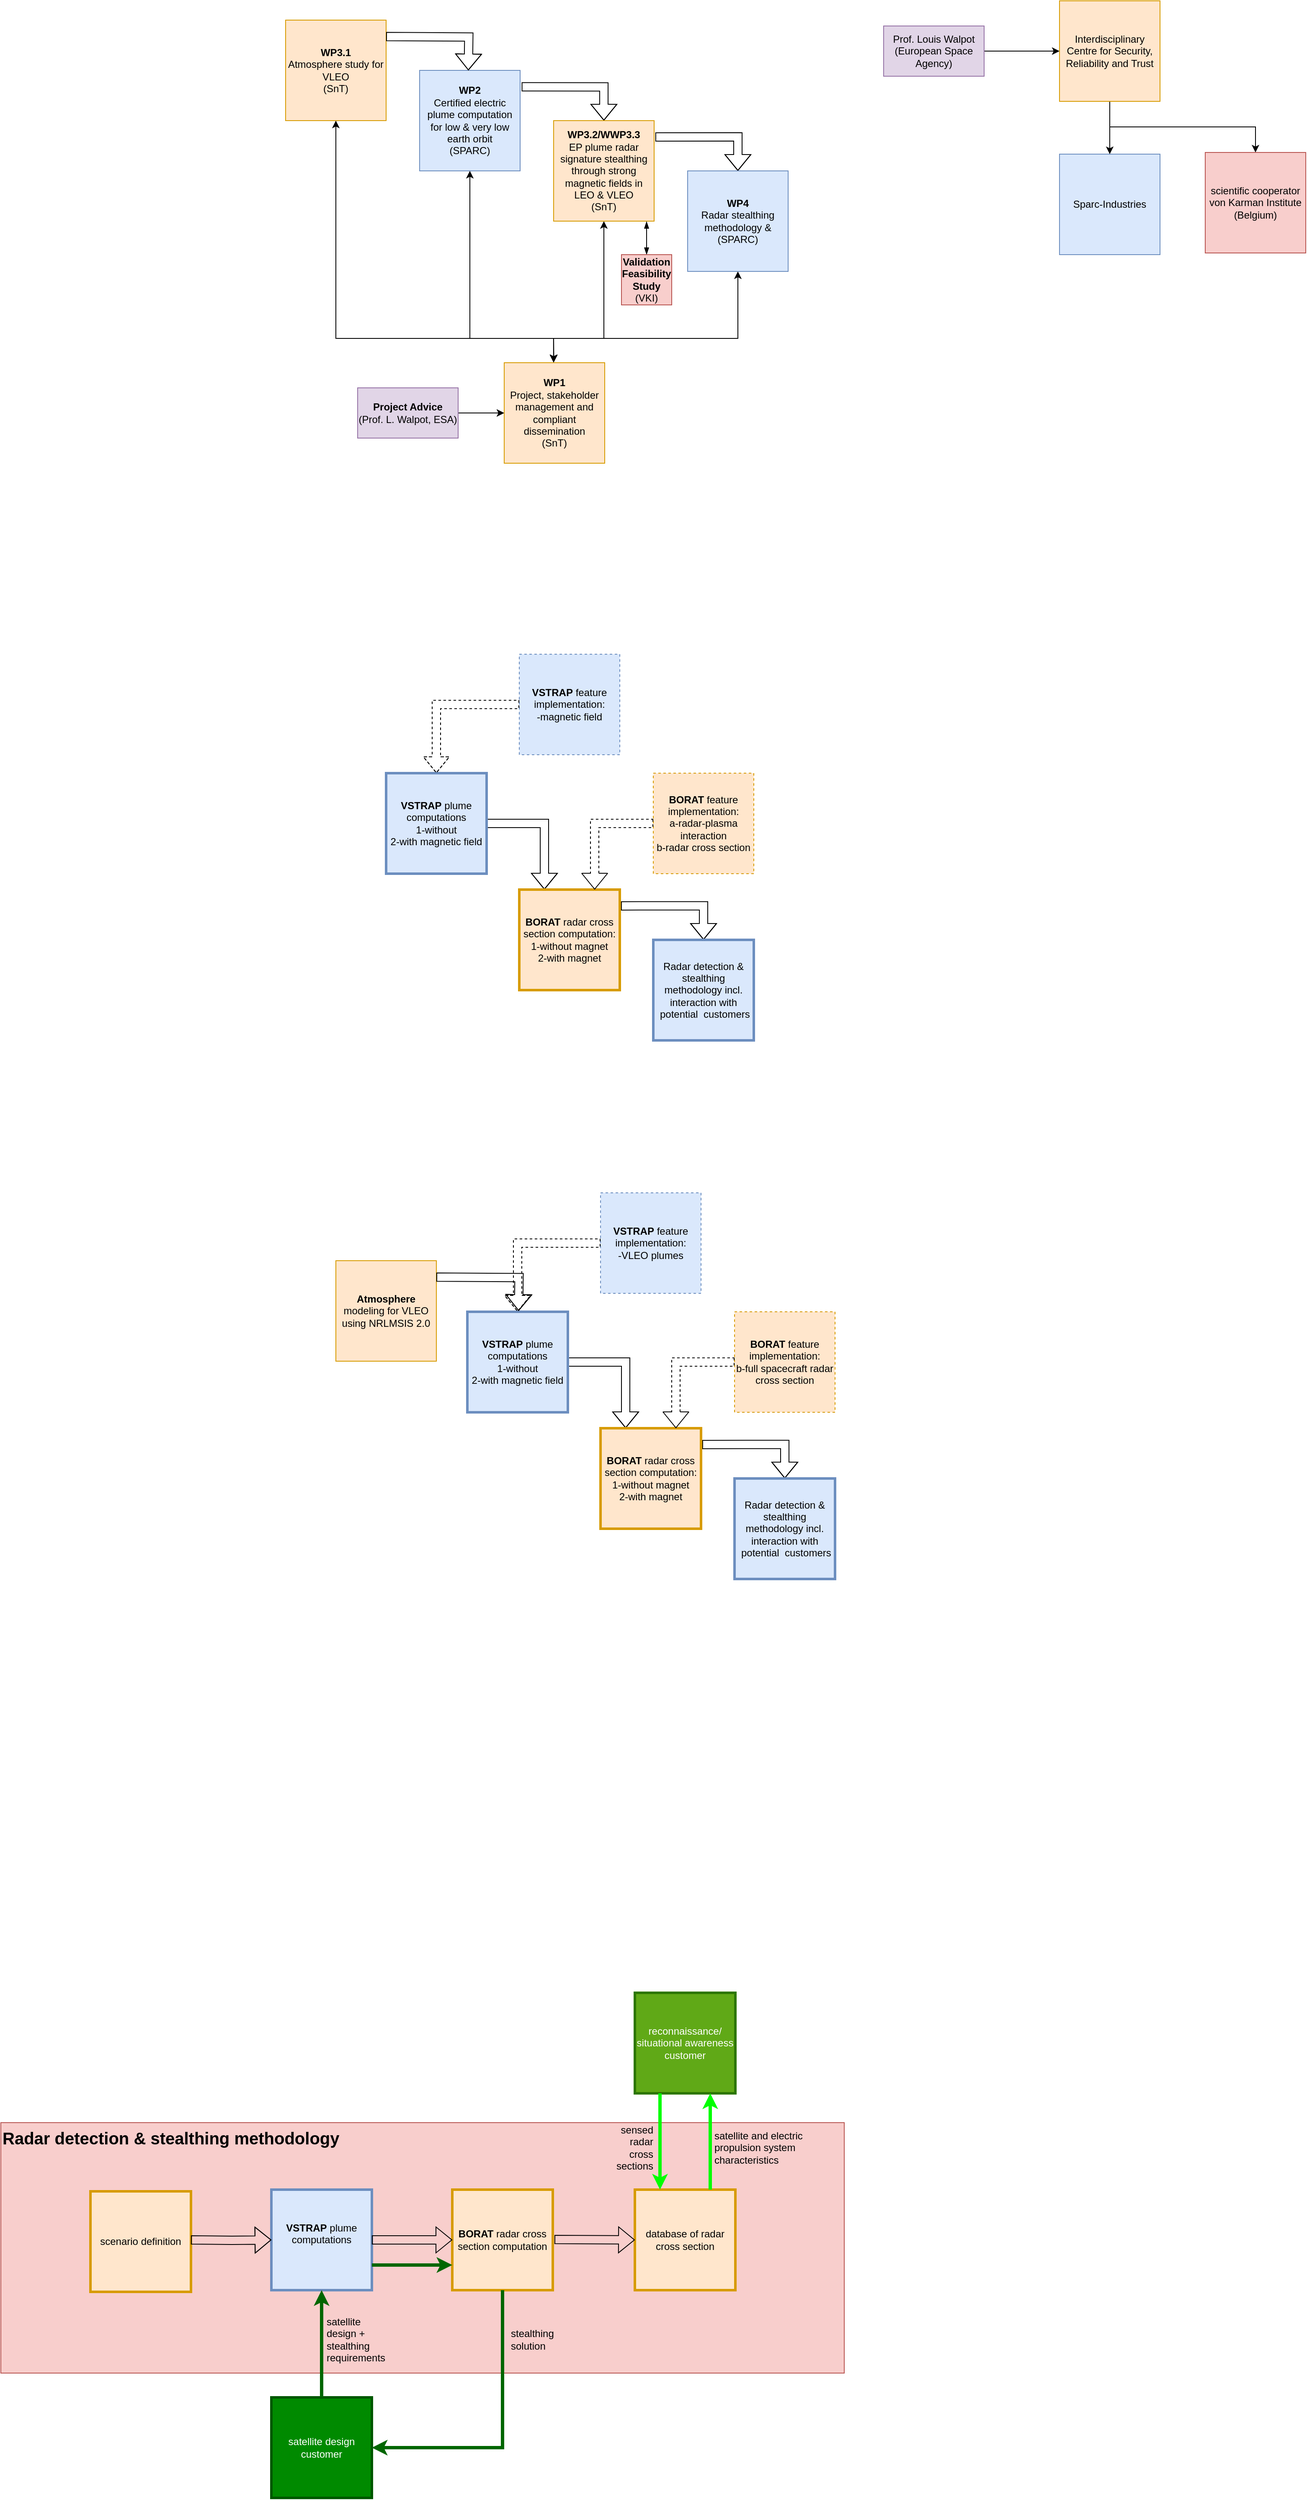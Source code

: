 <mxfile version="20.7.4" type="device"><diagram id="DFVE3U21liSkLKEEEODE" name="Page-1"><mxGraphModel dx="2284" dy="754" grid="0" gridSize="10" guides="1" tooltips="1" connect="1" arrows="1" fold="1" page="1" pageScale="1" pageWidth="850" pageHeight="1100" math="0" shadow="0"><root><mxCell id="0"/><mxCell id="1" parent="0"/><mxCell id="YZTKvlMjnJpBLGsjX8JX-17" value="&lt;span style=&quot;font-size: 20px;&quot;&gt;Radar detection &amp;amp; stealthing methodology&lt;/span&gt;" style="rounded=0;whiteSpace=wrap;html=1;verticalAlign=top;align=left;fillColor=#f8cecc;strokeColor=#b85450;fontStyle=1;fontSize=20;" parent="1" vertex="1"><mxGeometry x="-340" y="2730" width="1007" height="299" as="geometry"/></mxCell><mxCell id="6u80KyBXNDFzt-EY8-pE-4" style="edgeStyle=orthogonalEdgeStyle;rounded=0;orthogonalLoop=1;jettySize=auto;html=1;exitX=1.015;exitY=0.164;exitDx=0;exitDy=0;entryX=0.5;entryY=0;entryDx=0;entryDy=0;exitPerimeter=0;shape=flexArrow;" parent="1" source="6u80KyBXNDFzt-EY8-pE-1" target="6u80KyBXNDFzt-EY8-pE-2" edge="1"><mxGeometry relative="1" as="geometry"/></mxCell><mxCell id="6u80KyBXNDFzt-EY8-pE-1" value="&lt;b&gt;WP2&lt;/b&gt;&lt;br&gt;&lt;span&gt;Certified electric plume computation for low &amp;amp; very low earth orbit&lt;br&gt;(SPARC)&lt;br&gt;&lt;/span&gt;" style="whiteSpace=wrap;html=1;aspect=fixed;fillColor=#dae8fc;strokeColor=#6c8ebf;" parent="1" vertex="1"><mxGeometry x="160" y="280" width="120" height="120" as="geometry"/></mxCell><mxCell id="6u80KyBXNDFzt-EY8-pE-7" style="edgeStyle=orthogonalEdgeStyle;rounded=0;orthogonalLoop=1;jettySize=auto;html=1;exitX=1.012;exitY=0.162;exitDx=0;exitDy=0;entryX=0.5;entryY=0;entryDx=0;entryDy=0;exitPerimeter=0;shape=flexArrow;" parent="1" source="6u80KyBXNDFzt-EY8-pE-2" target="6u80KyBXNDFzt-EY8-pE-5" edge="1"><mxGeometry relative="1" as="geometry"/></mxCell><mxCell id="6u80KyBXNDFzt-EY8-pE-11" style="edgeStyle=orthogonalEdgeStyle;rounded=0;orthogonalLoop=1;jettySize=auto;html=1;exitX=0.5;exitY=1;exitDx=0;exitDy=0;strokeColor=default;startArrow=classic;startFill=1;endArrow=classic;endFill=1;entryX=0.49;entryY=-0.001;entryDx=0;entryDy=0;entryPerimeter=0;" parent="1" source="6u80KyBXNDFzt-EY8-pE-2" target="6u80KyBXNDFzt-EY8-pE-9" edge="1"><mxGeometry relative="1" as="geometry"><mxPoint x="300" y="550" as="targetPoint"/><Array as="points"><mxPoint x="380" y="600"/><mxPoint x="320" y="600"/><mxPoint x="320" y="629"/></Array></mxGeometry></mxCell><mxCell id="6u80KyBXNDFzt-EY8-pE-2" value="&lt;b&gt;WP3.2/WWP3.3&lt;/b&gt;&lt;br&gt;&lt;span&gt;EP plume radar signature stealthing through strong magnetic fields in LEO &amp;amp; VLEO&lt;br&gt;(SnT)&lt;br&gt;&lt;/span&gt;" style="whiteSpace=wrap;html=1;aspect=fixed;fillColor=#ffe6cc;strokeColor=#d79b00;" parent="1" vertex="1"><mxGeometry x="320" y="340" width="120" height="120" as="geometry"/></mxCell><mxCell id="6u80KyBXNDFzt-EY8-pE-12" style="edgeStyle=orthogonalEdgeStyle;rounded=0;orthogonalLoop=1;jettySize=auto;html=1;exitX=0.5;exitY=1;exitDx=0;exitDy=0;strokeColor=default;startArrow=classic;startFill=1;endArrow=classic;endFill=1;entryX=0.495;entryY=-0.007;entryDx=0;entryDy=0;entryPerimeter=0;" parent="1" source="6u80KyBXNDFzt-EY8-pE-5" target="6u80KyBXNDFzt-EY8-pE-9" edge="1"><mxGeometry relative="1" as="geometry"><mxPoint x="260" y="600" as="targetPoint"/><Array as="points"><mxPoint x="540" y="600"/><mxPoint x="320" y="600"/><mxPoint x="320" y="628"/></Array></mxGeometry></mxCell><mxCell id="6u80KyBXNDFzt-EY8-pE-5" value="&lt;b&gt;WP4&lt;/b&gt;&lt;br&gt;&lt;div&gt;&lt;span&gt;Radar stealthing methodology &amp;amp; &lt;br&gt;&lt;/span&gt;&lt;/div&gt;&lt;div&gt;&lt;span&gt;(SPARC)&lt;/span&gt;&lt;/div&gt;" style="whiteSpace=wrap;html=1;aspect=fixed;fillColor=#dae8fc;strokeColor=#6c8ebf;" parent="1" vertex="1"><mxGeometry x="480" y="400" width="120" height="120" as="geometry"/></mxCell><mxCell id="6u80KyBXNDFzt-EY8-pE-10" style="edgeStyle=orthogonalEdgeStyle;rounded=0;orthogonalLoop=1;jettySize=auto;html=1;exitX=0.493;exitY=-0.004;exitDx=0;exitDy=0;endArrow=classic;endFill=1;strokeColor=default;startArrow=classic;startFill=1;exitPerimeter=0;" parent="1" source="6u80KyBXNDFzt-EY8-pE-9" target="6u80KyBXNDFzt-EY8-pE-1" edge="1"><mxGeometry relative="1" as="geometry"><Array as="points"><mxPoint x="320" y="622"/><mxPoint x="320" y="622"/><mxPoint x="320" y="600"/><mxPoint x="220" y="600"/></Array></mxGeometry></mxCell><mxCell id="6u80KyBXNDFzt-EY8-pE-9" value="&lt;b&gt;WP1&lt;/b&gt;&lt;br&gt;&lt;span&gt;Project, stakeholder management and compliant dissemination&lt;/span&gt;&lt;br&gt;&lt;span&gt;(SnT)&lt;/span&gt;" style="whiteSpace=wrap;html=1;aspect=fixed;fillColor=#ffe6cc;strokeColor=#d79b00;" parent="1" vertex="1"><mxGeometry x="261" y="629" width="120" height="120" as="geometry"/></mxCell><mxCell id="WapiQG-VlsCUMoSiwlXK-1" value="&lt;b&gt;WP3.1&lt;/b&gt;&lt;br&gt;&lt;span&gt;Atmosphere study for VLEO&lt;br&gt;(SnT)&lt;br&gt;&lt;/span&gt;" style="whiteSpace=wrap;html=1;aspect=fixed;fillColor=#ffe6cc;strokeColor=#d79b00;" parent="1" vertex="1"><mxGeometry y="220" width="120" height="120" as="geometry"/></mxCell><mxCell id="WapiQG-VlsCUMoSiwlXK-2" style="edgeStyle=orthogonalEdgeStyle;rounded=0;orthogonalLoop=1;jettySize=auto;html=1;exitX=1.015;exitY=0.164;exitDx=0;exitDy=0;entryX=0.5;entryY=0;entryDx=0;entryDy=0;exitPerimeter=0;shape=flexArrow;" parent="1" edge="1"><mxGeometry relative="1" as="geometry"><mxPoint x="120.0" y="239.68" as="sourcePoint"/><mxPoint x="218.2" y="280.0" as="targetPoint"/></mxGeometry></mxCell><mxCell id="WapiQG-VlsCUMoSiwlXK-3" style="edgeStyle=orthogonalEdgeStyle;rounded=0;orthogonalLoop=1;jettySize=auto;html=1;endArrow=classic;endFill=1;strokeColor=default;startArrow=classic;startFill=1;exitX=0.491;exitY=-0.003;exitDx=0;exitDy=0;exitPerimeter=0;entryX=0.5;entryY=1;entryDx=0;entryDy=0;" parent="1" source="6u80KyBXNDFzt-EY8-pE-9" target="WapiQG-VlsCUMoSiwlXK-1" edge="1"><mxGeometry relative="1" as="geometry"><Array as="points"><mxPoint x="320" y="600"/><mxPoint x="60" y="600"/></Array><mxPoint x="259" y="619" as="sourcePoint"/><mxPoint x="64" y="400" as="targetPoint"/></mxGeometry></mxCell><mxCell id="r7LQb18F4gSGtSUEHotT-3" style="edgeStyle=orthogonalEdgeStyle;rounded=0;orthogonalLoop=1;jettySize=auto;html=1;" parent="1" source="r7LQb18F4gSGtSUEHotT-2" target="6u80KyBXNDFzt-EY8-pE-9" edge="1"><mxGeometry relative="1" as="geometry"/></mxCell><mxCell id="r7LQb18F4gSGtSUEHotT-2" value="&lt;b&gt;Project Advice&lt;br&gt;&lt;/b&gt;(Prof. L. Walpot, ESA)&lt;span&gt;&lt;/span&gt;" style="rounded=0;whiteSpace=wrap;html=1;fillColor=#e1d5e7;strokeColor=#9673a6;" parent="1" vertex="1"><mxGeometry x="86" y="659" width="120" height="60" as="geometry"/></mxCell><mxCell id="r7LQb18F4gSGtSUEHotT-5" style="edgeStyle=orthogonalEdgeStyle;rounded=0;orthogonalLoop=1;jettySize=auto;html=1;entryX=0.925;entryY=1.003;entryDx=0;entryDy=0;entryPerimeter=0;endArrow=blockThin;endFill=1;startArrow=blockThin;startFill=1;" parent="1" source="r7LQb18F4gSGtSUEHotT-4" target="6u80KyBXNDFzt-EY8-pE-2" edge="1"><mxGeometry relative="1" as="geometry"/></mxCell><mxCell id="r7LQb18F4gSGtSUEHotT-4" value="&lt;b&gt;Validation Feasibility Study &lt;/b&gt;(VKI)" style="whiteSpace=wrap;html=1;aspect=fixed;fillColor=#f8cecc;strokeColor=#b85450;" parent="1" vertex="1"><mxGeometry x="401" y="500" width="60" height="60" as="geometry"/></mxCell><mxCell id="D5QPej1WfwV8z0YU9p-y-1" style="edgeStyle=orthogonalEdgeStyle;rounded=0;orthogonalLoop=1;jettySize=auto;html=1;exitX=1;exitY=0.5;exitDx=0;exitDy=0;entryX=0.25;entryY=0;entryDx=0;entryDy=0;shape=flexArrow;" parent="1" source="D5QPej1WfwV8z0YU9p-y-2" target="D5QPej1WfwV8z0YU9p-y-5" edge="1"><mxGeometry relative="1" as="geometry"/></mxCell><mxCell id="D5QPej1WfwV8z0YU9p-y-2" value="&lt;b&gt;VSTRAP&lt;/b&gt;&lt;span&gt; plume computations&lt;br&gt;&lt;/span&gt;&lt;div&gt;&lt;span&gt;1-without&lt;/span&gt;&lt;/div&gt;&lt;div&gt;&lt;span&gt;2-with magnetic field&lt;/span&gt;&lt;/div&gt;&lt;div&gt;&lt;span&gt;&lt;/span&gt;&lt;/div&gt;" style="whiteSpace=wrap;html=1;aspect=fixed;fillColor=#dae8fc;strokeColor=#6c8ebf;strokeWidth=3;" parent="1" vertex="1"><mxGeometry x="120" y="1119" width="120" height="120" as="geometry"/></mxCell><mxCell id="D5QPej1WfwV8z0YU9p-y-3" style="edgeStyle=orthogonalEdgeStyle;rounded=0;orthogonalLoop=1;jettySize=auto;html=1;exitX=1.012;exitY=0.162;exitDx=0;exitDy=0;entryX=0.5;entryY=0;entryDx=0;entryDy=0;exitPerimeter=0;shape=flexArrow;" parent="1" source="D5QPej1WfwV8z0YU9p-y-5" target="D5QPej1WfwV8z0YU9p-y-8" edge="1"><mxGeometry relative="1" as="geometry"/></mxCell><mxCell id="D5QPej1WfwV8z0YU9p-y-5" value="&lt;div&gt;&lt;span&gt;&lt;b&gt;BORAT &lt;/b&gt;radar cross section computation:&lt;/span&gt;&lt;/div&gt;&lt;div&gt;&lt;span&gt;1-without magnet&lt;/span&gt;&lt;/div&gt;&lt;div&gt;&lt;span&gt;2-with magnet&lt;br&gt;&lt;/span&gt;&lt;/div&gt;&lt;div&gt;&lt;span&gt;&lt;/span&gt;&lt;/div&gt;" style="whiteSpace=wrap;html=1;aspect=fixed;fillColor=#ffe6cc;strokeColor=#d79b00;strokeWidth=3;" parent="1" vertex="1"><mxGeometry x="279" y="1258" width="120" height="120" as="geometry"/></mxCell><mxCell id="D5QPej1WfwV8z0YU9p-y-8" value="&lt;span&gt;Radar detection &amp;amp; stealthing methodology incl. interaction with&lt;br&gt;&lt;/span&gt;&lt;div&gt;&amp;nbsp;potential&amp;nbsp; customers &lt;br&gt;&lt;/div&gt;" style="whiteSpace=wrap;html=1;aspect=fixed;fillColor=#dae8fc;strokeColor=#6c8ebf;strokeWidth=3;" parent="1" vertex="1"><mxGeometry x="439" y="1318" width="120" height="120" as="geometry"/></mxCell><mxCell id="D5QPej1WfwV8z0YU9p-y-29" value="&lt;div&gt;&lt;span&gt;&lt;b&gt;BORAT&lt;/b&gt; feature implementation:&lt;/span&gt;&lt;/div&gt;&lt;div&gt;&lt;span&gt;a-radar-plasma interaction&lt;/span&gt;&lt;/div&gt;&lt;div&gt;&lt;span&gt;b-radar cross section&lt;br&gt;&lt;/span&gt;&lt;/div&gt;&lt;div&gt;&lt;span&gt;&lt;/span&gt;&lt;/div&gt;" style="whiteSpace=wrap;html=1;aspect=fixed;fillColor=#ffe6cc;strokeColor=#d79b00;dashed=1;" parent="1" vertex="1"><mxGeometry x="439" y="1119" width="120" height="120" as="geometry"/></mxCell><mxCell id="D5QPej1WfwV8z0YU9p-y-30" style="edgeStyle=orthogonalEdgeStyle;rounded=0;orthogonalLoop=1;jettySize=auto;html=1;exitX=0;exitY=0.5;exitDx=0;exitDy=0;shape=flexArrow;entryX=0.75;entryY=0;entryDx=0;entryDy=0;dashed=1;" parent="1" source="D5QPej1WfwV8z0YU9p-y-29" target="D5QPej1WfwV8z0YU9p-y-5" edge="1"><mxGeometry relative="1" as="geometry"><mxPoint x="251.8" y="1148.68" as="sourcePoint"/><mxPoint x="339" y="1257" as="targetPoint"/></mxGeometry></mxCell><mxCell id="D5QPej1WfwV8z0YU9p-y-31" value="&lt;div&gt;&lt;b&gt;VSTRAP&lt;/b&gt;&lt;span&gt; feature implementation:&lt;/span&gt;&lt;/div&gt;&lt;div&gt;&lt;span&gt;-magnetic field&lt;br&gt;&lt;/span&gt;&lt;span&gt;&lt;/span&gt;&lt;/div&gt;&lt;div&gt;&lt;span&gt;&lt;/span&gt;&lt;/div&gt;" style="whiteSpace=wrap;html=1;aspect=fixed;fillColor=#dae8fc;strokeColor=#6c8ebf;dashed=1;" parent="1" vertex="1"><mxGeometry x="279" y="977" width="120" height="120" as="geometry"/></mxCell><mxCell id="D5QPej1WfwV8z0YU9p-y-32" style="edgeStyle=orthogonalEdgeStyle;rounded=0;orthogonalLoop=1;jettySize=auto;html=1;exitX=0;exitY=0.5;exitDx=0;exitDy=0;shape=flexArrow;entryX=0.5;entryY=0;entryDx=0;entryDy=0;dashed=1;" parent="1" source="D5QPej1WfwV8z0YU9p-y-31" target="D5QPej1WfwV8z0YU9p-y-2" edge="1"><mxGeometry relative="1" as="geometry"><mxPoint x="274" y="1040" as="sourcePoint"/><mxPoint x="174" y="1119" as="targetPoint"/></mxGeometry></mxCell><mxCell id="D5QPej1WfwV8z0YU9p-y-33" style="edgeStyle=orthogonalEdgeStyle;rounded=0;orthogonalLoop=1;jettySize=auto;html=1;exitX=1;exitY=0.5;exitDx=0;exitDy=0;entryX=0.25;entryY=0;entryDx=0;entryDy=0;shape=flexArrow;" parent="1" source="D5QPej1WfwV8z0YU9p-y-34" target="D5QPej1WfwV8z0YU9p-y-36" edge="1"><mxGeometry relative="1" as="geometry"/></mxCell><mxCell id="D5QPej1WfwV8z0YU9p-y-34" value="&lt;b&gt;VSTRAP&lt;/b&gt;&lt;span&gt; plume computations&lt;br&gt;&lt;/span&gt;&lt;div&gt;&lt;span&gt;1-without&lt;/span&gt;&lt;/div&gt;&lt;div&gt;&lt;span&gt;2-with magnetic field&lt;/span&gt;&lt;/div&gt;&lt;div&gt;&lt;span&gt;&lt;/span&gt;&lt;/div&gt;" style="whiteSpace=wrap;html=1;aspect=fixed;fillColor=#dae8fc;strokeColor=#6c8ebf;strokeWidth=3;" parent="1" vertex="1"><mxGeometry x="217" y="1762" width="120" height="120" as="geometry"/></mxCell><mxCell id="D5QPej1WfwV8z0YU9p-y-35" style="edgeStyle=orthogonalEdgeStyle;rounded=0;orthogonalLoop=1;jettySize=auto;html=1;exitX=1.012;exitY=0.162;exitDx=0;exitDy=0;entryX=0.5;entryY=0;entryDx=0;entryDy=0;exitPerimeter=0;shape=flexArrow;" parent="1" source="D5QPej1WfwV8z0YU9p-y-36" target="D5QPej1WfwV8z0YU9p-y-38" edge="1"><mxGeometry relative="1" as="geometry"/></mxCell><mxCell id="D5QPej1WfwV8z0YU9p-y-36" value="&lt;div&gt;&lt;span&gt;&lt;b&gt;BORAT &lt;/b&gt;radar cross section computation:&lt;/span&gt;&lt;/div&gt;&lt;div&gt;&lt;span&gt;1-without magnet&lt;/span&gt;&lt;/div&gt;&lt;div&gt;&lt;span&gt;2-with magnet&lt;br&gt;&lt;/span&gt;&lt;/div&gt;&lt;div&gt;&lt;span&gt;&lt;/span&gt;&lt;/div&gt;" style="whiteSpace=wrap;html=1;aspect=fixed;fillColor=#ffe6cc;strokeColor=#d79b00;strokeWidth=3;" parent="1" vertex="1"><mxGeometry x="376" y="1901" width="120" height="120" as="geometry"/></mxCell><mxCell id="D5QPej1WfwV8z0YU9p-y-38" value="&lt;span&gt;Radar detection &amp;amp; stealthing methodology incl. interaction with&lt;br&gt;&lt;/span&gt;&lt;div&gt;&amp;nbsp;potential&amp;nbsp; customers &lt;br&gt;&lt;/div&gt;" style="whiteSpace=wrap;html=1;aspect=fixed;fillColor=#dae8fc;strokeColor=#6c8ebf;strokeWidth=3;" parent="1" vertex="1"><mxGeometry x="536" y="1961" width="120" height="120" as="geometry"/></mxCell><mxCell id="D5QPej1WfwV8z0YU9p-y-40" value="&lt;div&gt;&lt;span&gt;&lt;b&gt;BORAT&lt;/b&gt; feature implementation:&lt;/span&gt;&lt;/div&gt;&lt;div&gt;&lt;span&gt;b-full spacecraft radar cross section&lt;br&gt;&lt;/span&gt;&lt;/div&gt;&lt;div&gt;&lt;span&gt;&lt;/span&gt;&lt;/div&gt;" style="whiteSpace=wrap;html=1;aspect=fixed;fillColor=#ffe6cc;strokeColor=#d79b00;dashed=1;" parent="1" vertex="1"><mxGeometry x="536" y="1762" width="120" height="120" as="geometry"/></mxCell><mxCell id="D5QPej1WfwV8z0YU9p-y-41" style="edgeStyle=orthogonalEdgeStyle;rounded=0;orthogonalLoop=1;jettySize=auto;html=1;exitX=0;exitY=0.5;exitDx=0;exitDy=0;shape=flexArrow;entryX=0.75;entryY=0;entryDx=0;entryDy=0;dashed=1;" parent="1" source="D5QPej1WfwV8z0YU9p-y-40" target="D5QPej1WfwV8z0YU9p-y-36" edge="1"><mxGeometry relative="1" as="geometry"><mxPoint x="348.8" y="1791.68" as="sourcePoint"/><mxPoint x="436" y="1900" as="targetPoint"/></mxGeometry></mxCell><mxCell id="D5QPej1WfwV8z0YU9p-y-42" value="&lt;div&gt;&lt;b&gt;VSTRAP&lt;/b&gt;&lt;span&gt; feature implementation:&lt;/span&gt;&lt;/div&gt;&lt;div&gt;&lt;span&gt;-VLEO plumes&lt;br&gt;&lt;/span&gt;&lt;span&gt;&lt;/span&gt;&lt;/div&gt;&lt;div&gt;&lt;span&gt;&lt;/span&gt;&lt;/div&gt;" style="whiteSpace=wrap;html=1;aspect=fixed;fillColor=#dae8fc;strokeColor=#6c8ebf;dashed=1;" parent="1" vertex="1"><mxGeometry x="376" y="1620" width="120" height="120" as="geometry"/></mxCell><mxCell id="D5QPej1WfwV8z0YU9p-y-43" style="edgeStyle=orthogonalEdgeStyle;rounded=0;orthogonalLoop=1;jettySize=auto;html=1;exitX=0;exitY=0.5;exitDx=0;exitDy=0;shape=flexArrow;entryX=0.5;entryY=0;entryDx=0;entryDy=0;dashed=1;" parent="1" source="D5QPej1WfwV8z0YU9p-y-42" target="D5QPej1WfwV8z0YU9p-y-34" edge="1"><mxGeometry relative="1" as="geometry"><mxPoint x="371" y="1683" as="sourcePoint"/><mxPoint x="271" y="1762" as="targetPoint"/></mxGeometry></mxCell><mxCell id="D5QPej1WfwV8z0YU9p-y-44" value="&lt;b&gt;Atmosphere &lt;/b&gt;modeling for VLEO using &lt;span class=&quot;MuiTypography-root MuiFormControlLabel-label MuiTypography-body1&quot;&gt;&lt;span&gt;NRLMSIS 2.0&lt;/span&gt;&lt;/span&gt;&lt;span&gt;&lt;/span&gt;" style="whiteSpace=wrap;html=1;aspect=fixed;fillColor=#ffe6cc;strokeColor=#d79b00;" parent="1" vertex="1"><mxGeometry x="60" y="1701" width="120" height="120" as="geometry"/></mxCell><mxCell id="D5QPej1WfwV8z0YU9p-y-45" style="edgeStyle=orthogonalEdgeStyle;rounded=0;orthogonalLoop=1;jettySize=auto;html=1;exitX=1.015;exitY=0.164;exitDx=0;exitDy=0;entryX=0.5;entryY=0;entryDx=0;entryDy=0;exitPerimeter=0;shape=flexArrow;" parent="1" edge="1"><mxGeometry relative="1" as="geometry"><mxPoint x="180.0" y="1720.68" as="sourcePoint"/><mxPoint x="278.2" y="1761" as="targetPoint"/></mxGeometry></mxCell><mxCell id="YZTKvlMjnJpBLGsjX8JX-2" value="&lt;b&gt;VSTRAP&lt;/b&gt;&lt;span&gt; plume computations&lt;br&gt;&lt;/span&gt;&lt;br&gt;&lt;div&gt;&lt;span&gt;&lt;/span&gt;&lt;/div&gt;" style="whiteSpace=wrap;html=1;aspect=fixed;fillColor=#dae8fc;strokeColor=#6c8ebf;strokeWidth=3;" parent="1" vertex="1"><mxGeometry x="-17" y="2810" width="120" height="120" as="geometry"/></mxCell><mxCell id="YZTKvlMjnJpBLGsjX8JX-4" value="&lt;div&gt;&lt;span&gt;&lt;b&gt;BORAT &lt;/b&gt;radar cross section computation&lt;/span&gt;&lt;/div&gt;&lt;div&gt;&lt;span&gt;&lt;/span&gt;&lt;/div&gt;" style="whiteSpace=wrap;html=1;aspect=fixed;fillColor=#ffe6cc;strokeColor=#d79b00;strokeWidth=3;" parent="1" vertex="1"><mxGeometry x="199" y="2810" width="120" height="120" as="geometry"/></mxCell><mxCell id="YZTKvlMjnJpBLGsjX8JX-16" value="database of radar cross section" style="whiteSpace=wrap;html=1;aspect=fixed;fillColor=#ffe6cc;strokeColor=#d79b00;strokeWidth=3;" parent="1" vertex="1"><mxGeometry x="417" y="2810" width="120" height="120" as="geometry"/></mxCell><mxCell id="YZTKvlMjnJpBLGsjX8JX-19" value="reconnaissance/&lt;br&gt;situational awareness customer" style="whiteSpace=wrap;html=1;aspect=fixed;fillColor=#60a917;strokeColor=#2D7600;strokeWidth=3;fontColor=#ffffff;" parent="1" vertex="1"><mxGeometry x="417" y="2575" width="120" height="120" as="geometry"/></mxCell><mxCell id="YZTKvlMjnJpBLGsjX8JX-24" value="scenario definition" style="whiteSpace=wrap;html=1;aspect=fixed;fillColor=#ffe6cc;strokeColor=#d79b00;strokeWidth=3;" parent="1" vertex="1"><mxGeometry x="-233" y="2812" width="120" height="120" as="geometry"/></mxCell><mxCell id="YZTKvlMjnJpBLGsjX8JX-1" style="edgeStyle=orthogonalEdgeStyle;rounded=0;orthogonalLoop=1;jettySize=auto;html=1;exitX=1;exitY=0.5;exitDx=0;exitDy=0;shape=flexArrow;" parent="1" source="YZTKvlMjnJpBLGsjX8JX-2" target="YZTKvlMjnJpBLGsjX8JX-4" edge="1"><mxGeometry relative="1" as="geometry"/></mxCell><mxCell id="YZTKvlMjnJpBLGsjX8JX-21" style="edgeStyle=orthogonalEdgeStyle;rounded=0;orthogonalLoop=1;jettySize=auto;html=1;shape=flexArrow;entryX=0;entryY=0.5;entryDx=0;entryDy=0;" parent="1" target="YZTKvlMjnJpBLGsjX8JX-2" edge="1"><mxGeometry relative="1" as="geometry"><mxPoint x="-113" y="2870" as="sourcePoint"/><mxPoint x="17" y="2869.5" as="targetPoint"/></mxGeometry></mxCell><mxCell id="YZTKvlMjnJpBLGsjX8JX-22" style="edgeStyle=orthogonalEdgeStyle;rounded=0;orthogonalLoop=1;jettySize=auto;html=1;exitX=1;exitY=0.5;exitDx=0;exitDy=0;shape=flexArrow;entryX=0;entryY=0.5;entryDx=0;entryDy=0;" parent="1" target="YZTKvlMjnJpBLGsjX8JX-16" edge="1"><mxGeometry relative="1" as="geometry"><mxPoint x="321" y="2869.5" as="sourcePoint"/><mxPoint x="420" y="2870" as="targetPoint"/></mxGeometry></mxCell><mxCell id="YZTKvlMjnJpBLGsjX8JX-26" value="satellite design customer" style="whiteSpace=wrap;html=1;aspect=fixed;fillColor=#008a00;strokeColor=#005700;strokeWidth=3;fontColor=#ffffff;" parent="1" vertex="1"><mxGeometry x="-17" y="3058" width="120" height="120" as="geometry"/></mxCell><mxCell id="YZTKvlMjnJpBLGsjX8JX-29" value="" style="endArrow=classic;html=1;rounded=0;exitX=0.5;exitY=0;exitDx=0;exitDy=0;entryX=0.5;entryY=1;entryDx=0;entryDy=0;strokeWidth=4;strokeColor=#006600;" parent="1" source="YZTKvlMjnJpBLGsjX8JX-26" target="YZTKvlMjnJpBLGsjX8JX-2" edge="1"><mxGeometry width="50" height="50" relative="1" as="geometry"><mxPoint x="-56" y="3033" as="sourcePoint"/><mxPoint x="-6" y="2983" as="targetPoint"/></mxGeometry></mxCell><mxCell id="YZTKvlMjnJpBLGsjX8JX-30" value="" style="endArrow=classic;html=1;rounded=0;exitX=0.25;exitY=1;exitDx=0;exitDy=0;entryX=0.25;entryY=0;entryDx=0;entryDy=0;strokeWidth=4;strokeColor=#00FF00;" parent="1" source="YZTKvlMjnJpBLGsjX8JX-19" target="YZTKvlMjnJpBLGsjX8JX-16" edge="1"><mxGeometry width="50" height="50" relative="1" as="geometry"><mxPoint x="53" y="3068" as="sourcePoint"/><mxPoint x="53" y="2940" as="targetPoint"/></mxGeometry></mxCell><mxCell id="YZTKvlMjnJpBLGsjX8JX-31" value="" style="endArrow=classic;html=1;rounded=0;exitX=1;exitY=0.75;exitDx=0;exitDy=0;entryX=0;entryY=0.75;entryDx=0;entryDy=0;strokeWidth=4;strokeColor=#006600;" parent="1" source="YZTKvlMjnJpBLGsjX8JX-2" target="YZTKvlMjnJpBLGsjX8JX-4" edge="1"><mxGeometry width="50" height="50" relative="1" as="geometry"><mxPoint x="53" y="3068" as="sourcePoint"/><mxPoint x="53" y="2940" as="targetPoint"/></mxGeometry></mxCell><mxCell id="YZTKvlMjnJpBLGsjX8JX-35" value="" style="edgeStyle=elbowEdgeStyle;elbow=vertical;endArrow=classic;html=1;rounded=0;strokeWidth=4;exitX=0.5;exitY=1;exitDx=0;exitDy=0;entryX=1;entryY=0.5;entryDx=0;entryDy=0;strokeColor=#006600;" parent="1" source="YZTKvlMjnJpBLGsjX8JX-4" target="YZTKvlMjnJpBLGsjX8JX-26" edge="1"><mxGeometry width="50" height="50" relative="1" as="geometry"><mxPoint x="510" y="3221" as="sourcePoint"/><mxPoint x="560" y="3171" as="targetPoint"/><Array as="points"><mxPoint x="288" y="3118"/></Array></mxGeometry></mxCell><mxCell id="YZTKvlMjnJpBLGsjX8JX-37" value="satellite design + stealthing requirements" style="text;html=1;strokeColor=none;fillColor=none;align=left;verticalAlign=middle;whiteSpace=wrap;rounded=0;" parent="1" vertex="1"><mxGeometry x="47" y="2974" width="60" height="30" as="geometry"/></mxCell><mxCell id="YZTKvlMjnJpBLGsjX8JX-41" value="stealthing&lt;br&gt;solution" style="text;html=1;strokeColor=none;fillColor=none;align=left;verticalAlign=middle;whiteSpace=wrap;rounded=0;" parent="1" vertex="1"><mxGeometry x="267" y="2974" width="154" height="30" as="geometry"/></mxCell><mxCell id="YZTKvlMjnJpBLGsjX8JX-42" value="sensed radar cross sections" style="text;html=1;strokeColor=none;fillColor=none;align=right;verticalAlign=middle;whiteSpace=wrap;rounded=0;" parent="1" vertex="1"><mxGeometry x="381" y="2745" width="60" height="30" as="geometry"/></mxCell><mxCell id="YZTKvlMjnJpBLGsjX8JX-43" value="" style="endArrow=classic;html=1;rounded=0;exitX=0.75;exitY=0;exitDx=0;exitDy=0;entryX=0.75;entryY=1;entryDx=0;entryDy=0;strokeWidth=4;strokeColor=#00FF00;" parent="1" source="YZTKvlMjnJpBLGsjX8JX-16" target="YZTKvlMjnJpBLGsjX8JX-19" edge="1"><mxGeometry width="50" height="50" relative="1" as="geometry"><mxPoint x="512" y="2695" as="sourcePoint"/><mxPoint x="512" y="2810" as="targetPoint"/></mxGeometry></mxCell><mxCell id="YZTKvlMjnJpBLGsjX8JX-45" value="satellite and electric propulsion system characteristics" style="text;html=1;strokeColor=none;fillColor=none;align=left;verticalAlign=middle;whiteSpace=wrap;rounded=0;" parent="1" vertex="1"><mxGeometry x="510" y="2745" width="127" height="30" as="geometry"/></mxCell><mxCell id="jlQeX7XrOin1796Jp8fQ-1" value="Sparc-Industries" style="whiteSpace=wrap;html=1;aspect=fixed;fillColor=#dae8fc;strokeColor=#6c8ebf;" parent="1" vertex="1"><mxGeometry x="924" y="380" width="120" height="120" as="geometry"/></mxCell><mxCell id="jlQeX7XrOin1796Jp8fQ-2" style="edgeStyle=orthogonalEdgeStyle;rounded=0;orthogonalLoop=1;jettySize=auto;html=1;exitX=0.5;exitY=1;exitDx=0;exitDy=0;" parent="1" source="jlQeX7XrOin1796Jp8fQ-4" target="jlQeX7XrOin1796Jp8fQ-1" edge="1"><mxGeometry relative="1" as="geometry"/></mxCell><mxCell id="jlQeX7XrOin1796Jp8fQ-3" style="edgeStyle=orthogonalEdgeStyle;rounded=0;orthogonalLoop=1;jettySize=auto;html=1;exitX=0.5;exitY=1;exitDx=0;exitDy=0;" parent="1" source="jlQeX7XrOin1796Jp8fQ-4" target="jlQeX7XrOin1796Jp8fQ-6" edge="1"><mxGeometry relative="1" as="geometry"/></mxCell><mxCell id="jlQeX7XrOin1796Jp8fQ-4" value="&lt;div&gt;Interdisciplinary Centre for Security, Reliability and Trust&lt;/div&gt;" style="whiteSpace=wrap;html=1;aspect=fixed;fillColor=#ffe6cc;strokeColor=#d79b00;" parent="1" vertex="1"><mxGeometry x="924" y="197" width="120" height="120" as="geometry"/></mxCell><mxCell id="jlQeX7XrOin1796Jp8fQ-5" style="edgeStyle=orthogonalEdgeStyle;rounded=0;orthogonalLoop=1;jettySize=auto;html=1;entryX=0;entryY=0.5;entryDx=0;entryDy=0;" parent="1" source="jlQeX7XrOin1796Jp8fQ-7" target="jlQeX7XrOin1796Jp8fQ-4" edge="1"><mxGeometry relative="1" as="geometry"><mxPoint x="836" y="263.5" as="sourcePoint"/></mxGeometry></mxCell><mxCell id="jlQeX7XrOin1796Jp8fQ-6" value="scientific cooperator&lt;br&gt;von Karman Institute (Belgium)" style="whiteSpace=wrap;html=1;aspect=fixed;fillColor=#f8cecc;strokeColor=#b85450;" parent="1" vertex="1"><mxGeometry x="1098" y="378" width="120" height="120" as="geometry"/></mxCell><mxCell id="jlQeX7XrOin1796Jp8fQ-7" value="Prof. Louis Walpot (European Space Agency)" style="rounded=0;whiteSpace=wrap;html=1;fillColor=#e1d5e7;strokeColor=#9673a6;" parent="1" vertex="1"><mxGeometry x="714" y="227" width="120" height="60" as="geometry"/></mxCell></root></mxGraphModel></diagram></mxfile>